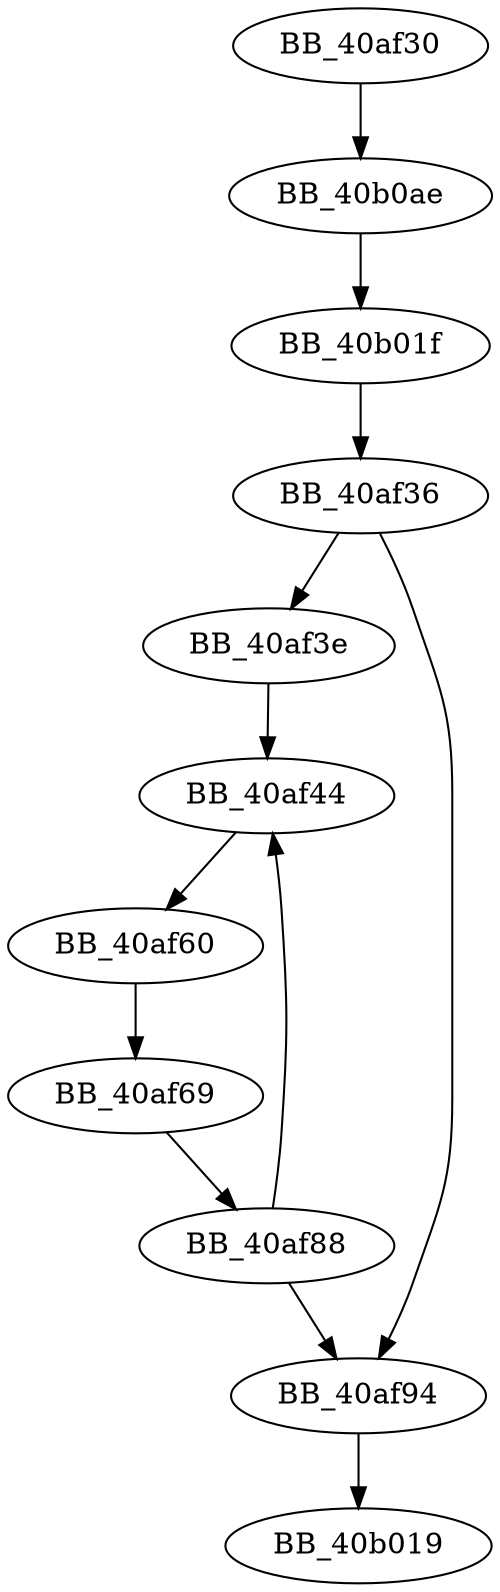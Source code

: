 DiGraph sub_40AF30{
BB_40af30->BB_40b0ae
BB_40af36->BB_40af3e
BB_40af36->BB_40af94
BB_40af3e->BB_40af44
BB_40af44->BB_40af60
BB_40af60->BB_40af69
BB_40af69->BB_40af88
BB_40af88->BB_40af44
BB_40af88->BB_40af94
BB_40af94->BB_40b019
BB_40b01f->BB_40af36
BB_40b0ae->BB_40b01f
}
